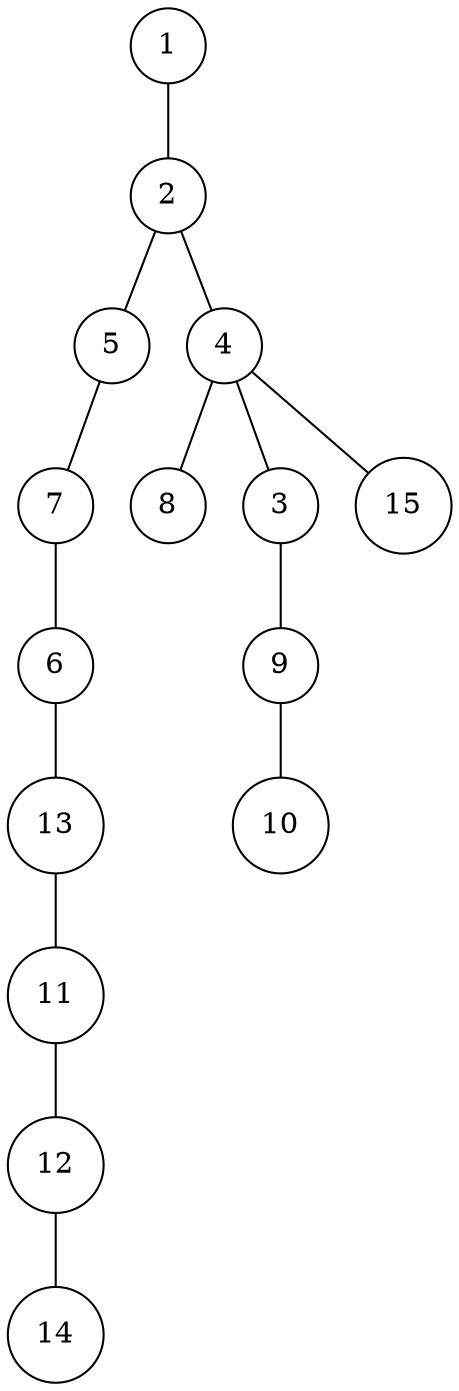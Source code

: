graph{
  node [shape=circle]
  1 -- 2;
  2 -- 5;
  2 -- 4;
  5 -- 7;
  7 -- 6;
  6 -- 13 [side=R]    // added a new attribute (side), send this edge to the right
  13 -- 11;
  11 -- 12  [side=R]   // this edge to the right
  12 -- 14;
  4 -- 8;
  4 -- 3;
  4 -- 15;
  3 -- 9;
  9 -- 10 [side=R]    // this edge to the right
}